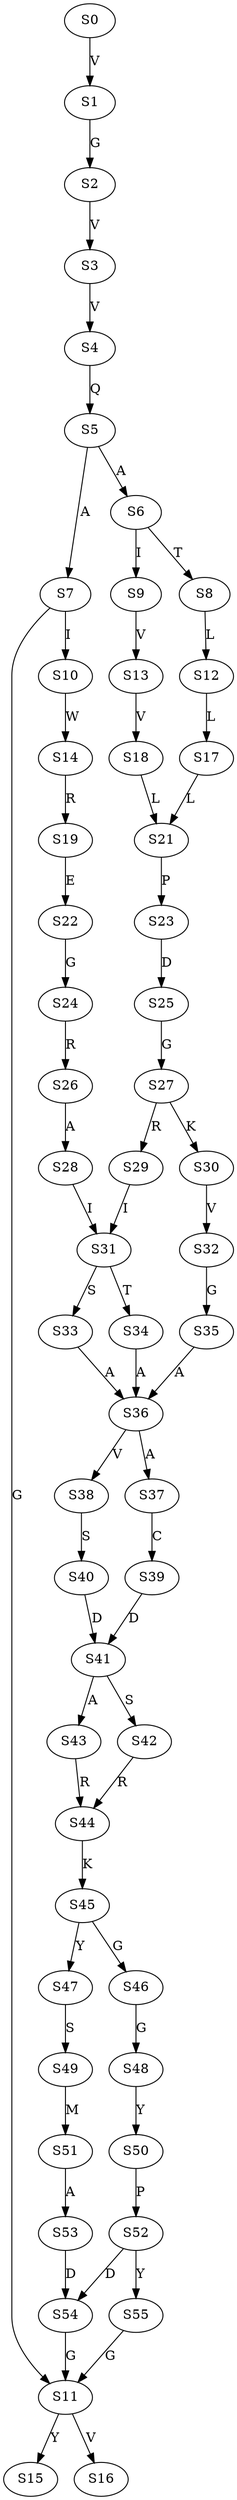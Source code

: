 strict digraph  {
	S0 -> S1 [ label = V ];
	S1 -> S2 [ label = G ];
	S2 -> S3 [ label = V ];
	S3 -> S4 [ label = V ];
	S4 -> S5 [ label = Q ];
	S5 -> S6 [ label = A ];
	S5 -> S7 [ label = A ];
	S6 -> S8 [ label = T ];
	S6 -> S9 [ label = I ];
	S7 -> S10 [ label = I ];
	S7 -> S11 [ label = G ];
	S8 -> S12 [ label = L ];
	S9 -> S13 [ label = V ];
	S10 -> S14 [ label = W ];
	S11 -> S15 [ label = Y ];
	S11 -> S16 [ label = V ];
	S12 -> S17 [ label = L ];
	S13 -> S18 [ label = V ];
	S14 -> S19 [ label = R ];
	S17 -> S21 [ label = L ];
	S18 -> S21 [ label = L ];
	S19 -> S22 [ label = E ];
	S21 -> S23 [ label = P ];
	S22 -> S24 [ label = G ];
	S23 -> S25 [ label = D ];
	S24 -> S26 [ label = R ];
	S25 -> S27 [ label = G ];
	S26 -> S28 [ label = A ];
	S27 -> S29 [ label = R ];
	S27 -> S30 [ label = K ];
	S28 -> S31 [ label = I ];
	S29 -> S31 [ label = I ];
	S30 -> S32 [ label = V ];
	S31 -> S33 [ label = S ];
	S31 -> S34 [ label = T ];
	S32 -> S35 [ label = G ];
	S33 -> S36 [ label = A ];
	S34 -> S36 [ label = A ];
	S35 -> S36 [ label = A ];
	S36 -> S37 [ label = A ];
	S36 -> S38 [ label = V ];
	S37 -> S39 [ label = C ];
	S38 -> S40 [ label = S ];
	S39 -> S41 [ label = D ];
	S40 -> S41 [ label = D ];
	S41 -> S42 [ label = S ];
	S41 -> S43 [ label = A ];
	S42 -> S44 [ label = R ];
	S43 -> S44 [ label = R ];
	S44 -> S45 [ label = K ];
	S45 -> S46 [ label = G ];
	S45 -> S47 [ label = Y ];
	S46 -> S48 [ label = G ];
	S47 -> S49 [ label = S ];
	S48 -> S50 [ label = Y ];
	S49 -> S51 [ label = M ];
	S50 -> S52 [ label = P ];
	S51 -> S53 [ label = A ];
	S52 -> S54 [ label = D ];
	S52 -> S55 [ label = Y ];
	S53 -> S54 [ label = D ];
	S54 -> S11 [ label = G ];
	S55 -> S11 [ label = G ];
}
